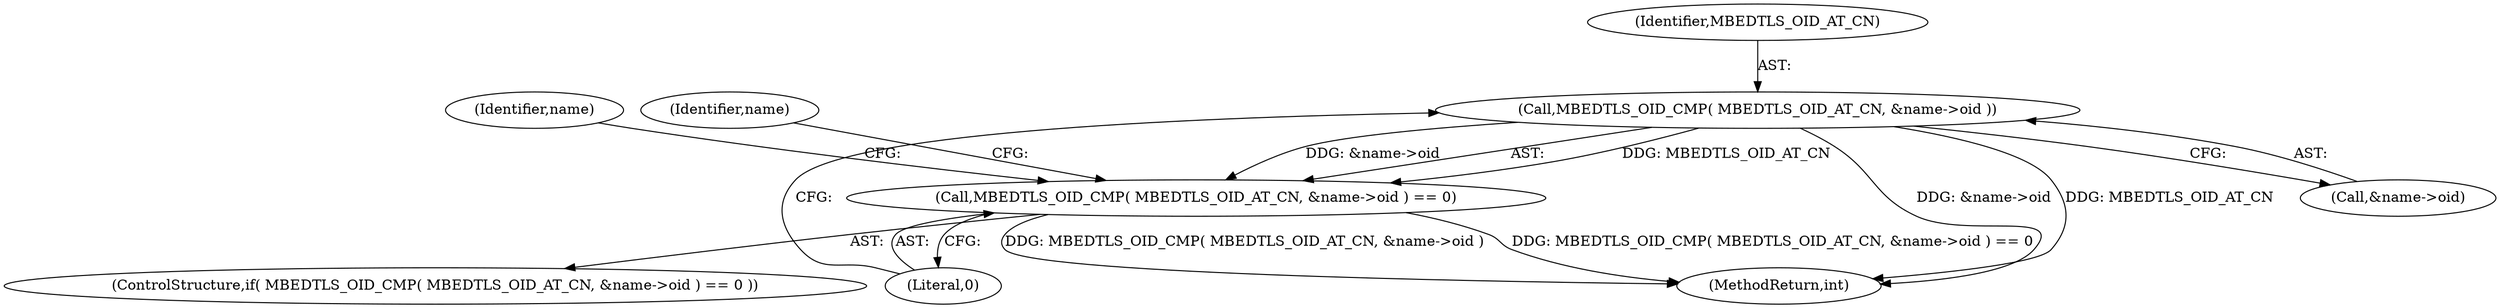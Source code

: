 digraph "0_mbedtls_d15795acd5074e0b44e71f7ede8bdfe1b48591fc@pointer" {
"1000249" [label="(Call,MBEDTLS_OID_CMP( MBEDTLS_OID_AT_CN, &name->oid ))"];
"1000248" [label="(Call,MBEDTLS_OID_CMP( MBEDTLS_OID_AT_CN, &name->oid ) == 0)"];
"1000251" [label="(Call,&name->oid)"];
"1000262" [label="(Identifier,name)"];
"1000249" [label="(Call,MBEDTLS_OID_CMP( MBEDTLS_OID_AT_CN, &name->oid ))"];
"1000307" [label="(Identifier,name)"];
"1000489" [label="(MethodReturn,int)"];
"1000250" [label="(Identifier,MBEDTLS_OID_AT_CN)"];
"1000247" [label="(ControlStructure,if( MBEDTLS_OID_CMP( MBEDTLS_OID_AT_CN, &name->oid ) == 0 ))"];
"1000248" [label="(Call,MBEDTLS_OID_CMP( MBEDTLS_OID_AT_CN, &name->oid ) == 0)"];
"1000255" [label="(Literal,0)"];
"1000249" -> "1000248"  [label="AST: "];
"1000249" -> "1000251"  [label="CFG: "];
"1000250" -> "1000249"  [label="AST: "];
"1000251" -> "1000249"  [label="AST: "];
"1000255" -> "1000249"  [label="CFG: "];
"1000249" -> "1000489"  [label="DDG: &name->oid"];
"1000249" -> "1000489"  [label="DDG: MBEDTLS_OID_AT_CN"];
"1000249" -> "1000248"  [label="DDG: MBEDTLS_OID_AT_CN"];
"1000249" -> "1000248"  [label="DDG: &name->oid"];
"1000248" -> "1000247"  [label="AST: "];
"1000248" -> "1000255"  [label="CFG: "];
"1000255" -> "1000248"  [label="AST: "];
"1000262" -> "1000248"  [label="CFG: "];
"1000307" -> "1000248"  [label="CFG: "];
"1000248" -> "1000489"  [label="DDG: MBEDTLS_OID_CMP( MBEDTLS_OID_AT_CN, &name->oid ) == 0"];
"1000248" -> "1000489"  [label="DDG: MBEDTLS_OID_CMP( MBEDTLS_OID_AT_CN, &name->oid )"];
}
